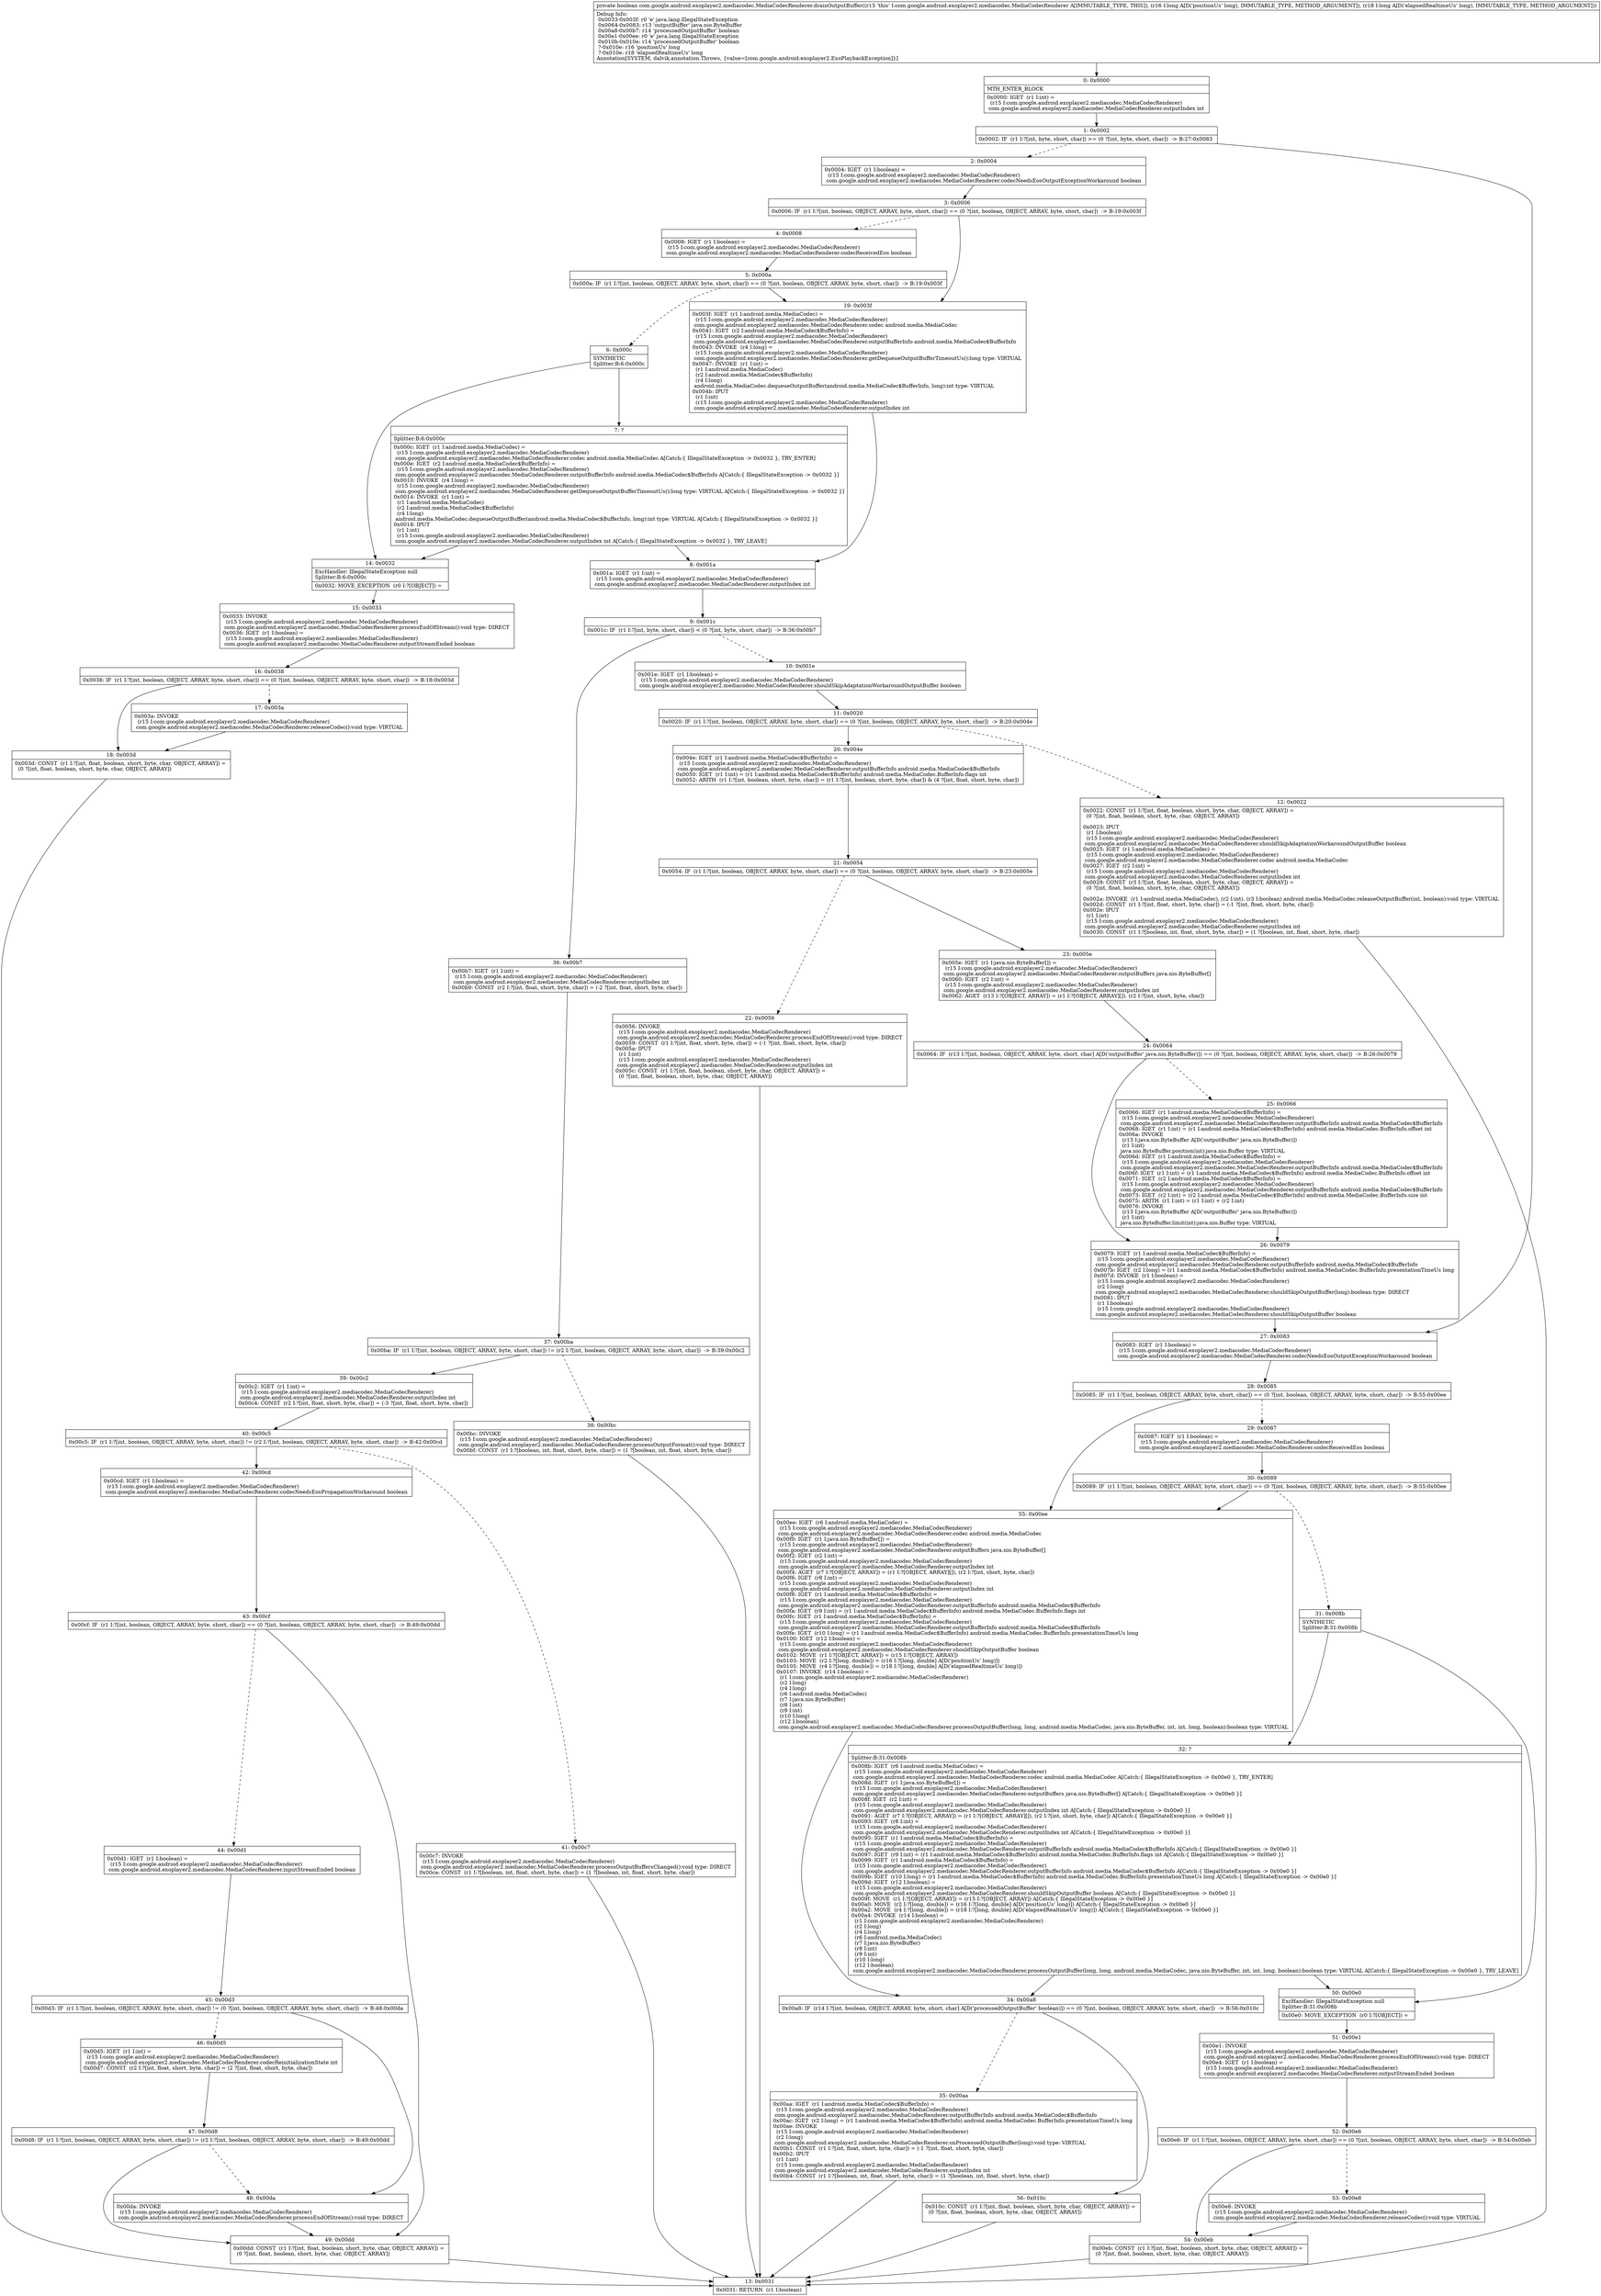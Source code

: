 digraph "CFG forcom.google.android.exoplayer2.mediacodec.MediaCodecRenderer.drainOutputBuffer(JJ)Z" {
Node_0 [shape=record,label="{0\:\ 0x0000|MTH_ENTER_BLOCK\l|0x0000: IGET  (r1 I:int) = \l  (r15 I:com.google.android.exoplayer2.mediacodec.MediaCodecRenderer)\l com.google.android.exoplayer2.mediacodec.MediaCodecRenderer.outputIndex int \l}"];
Node_1 [shape=record,label="{1\:\ 0x0002|0x0002: IF  (r1 I:?[int, byte, short, char]) \>= (0 ?[int, byte, short, char])  \-\> B:27:0x0083 \l}"];
Node_2 [shape=record,label="{2\:\ 0x0004|0x0004: IGET  (r1 I:boolean) = \l  (r15 I:com.google.android.exoplayer2.mediacodec.MediaCodecRenderer)\l com.google.android.exoplayer2.mediacodec.MediaCodecRenderer.codecNeedsEosOutputExceptionWorkaround boolean \l}"];
Node_3 [shape=record,label="{3\:\ 0x0006|0x0006: IF  (r1 I:?[int, boolean, OBJECT, ARRAY, byte, short, char]) == (0 ?[int, boolean, OBJECT, ARRAY, byte, short, char])  \-\> B:19:0x003f \l}"];
Node_4 [shape=record,label="{4\:\ 0x0008|0x0008: IGET  (r1 I:boolean) = \l  (r15 I:com.google.android.exoplayer2.mediacodec.MediaCodecRenderer)\l com.google.android.exoplayer2.mediacodec.MediaCodecRenderer.codecReceivedEos boolean \l}"];
Node_5 [shape=record,label="{5\:\ 0x000a|0x000a: IF  (r1 I:?[int, boolean, OBJECT, ARRAY, byte, short, char]) == (0 ?[int, boolean, OBJECT, ARRAY, byte, short, char])  \-\> B:19:0x003f \l}"];
Node_6 [shape=record,label="{6\:\ 0x000c|SYNTHETIC\lSplitter:B:6:0x000c\l}"];
Node_7 [shape=record,label="{7\:\ ?|Splitter:B:6:0x000c\l|0x000c: IGET  (r1 I:android.media.MediaCodec) = \l  (r15 I:com.google.android.exoplayer2.mediacodec.MediaCodecRenderer)\l com.google.android.exoplayer2.mediacodec.MediaCodecRenderer.codec android.media.MediaCodec A[Catch:\{ IllegalStateException \-\> 0x0032 \}, TRY_ENTER]\l0x000e: IGET  (r2 I:android.media.MediaCodec$BufferInfo) = \l  (r15 I:com.google.android.exoplayer2.mediacodec.MediaCodecRenderer)\l com.google.android.exoplayer2.mediacodec.MediaCodecRenderer.outputBufferInfo android.media.MediaCodec$BufferInfo A[Catch:\{ IllegalStateException \-\> 0x0032 \}]\l0x0010: INVOKE  (r4 I:long) = \l  (r15 I:com.google.android.exoplayer2.mediacodec.MediaCodecRenderer)\l com.google.android.exoplayer2.mediacodec.MediaCodecRenderer.getDequeueOutputBufferTimeoutUs():long type: VIRTUAL A[Catch:\{ IllegalStateException \-\> 0x0032 \}]\l0x0014: INVOKE  (r1 I:int) = \l  (r1 I:android.media.MediaCodec)\l  (r2 I:android.media.MediaCodec$BufferInfo)\l  (r4 I:long)\l android.media.MediaCodec.dequeueOutputBuffer(android.media.MediaCodec$BufferInfo, long):int type: VIRTUAL A[Catch:\{ IllegalStateException \-\> 0x0032 \}]\l0x0018: IPUT  \l  (r1 I:int)\l  (r15 I:com.google.android.exoplayer2.mediacodec.MediaCodecRenderer)\l com.google.android.exoplayer2.mediacodec.MediaCodecRenderer.outputIndex int A[Catch:\{ IllegalStateException \-\> 0x0032 \}, TRY_LEAVE]\l}"];
Node_8 [shape=record,label="{8\:\ 0x001a|0x001a: IGET  (r1 I:int) = \l  (r15 I:com.google.android.exoplayer2.mediacodec.MediaCodecRenderer)\l com.google.android.exoplayer2.mediacodec.MediaCodecRenderer.outputIndex int \l}"];
Node_9 [shape=record,label="{9\:\ 0x001c|0x001c: IF  (r1 I:?[int, byte, short, char]) \< (0 ?[int, byte, short, char])  \-\> B:36:0x00b7 \l}"];
Node_10 [shape=record,label="{10\:\ 0x001e|0x001e: IGET  (r1 I:boolean) = \l  (r15 I:com.google.android.exoplayer2.mediacodec.MediaCodecRenderer)\l com.google.android.exoplayer2.mediacodec.MediaCodecRenderer.shouldSkipAdaptationWorkaroundOutputBuffer boolean \l}"];
Node_11 [shape=record,label="{11\:\ 0x0020|0x0020: IF  (r1 I:?[int, boolean, OBJECT, ARRAY, byte, short, char]) == (0 ?[int, boolean, OBJECT, ARRAY, byte, short, char])  \-\> B:20:0x004e \l}"];
Node_12 [shape=record,label="{12\:\ 0x0022|0x0022: CONST  (r1 I:?[int, float, boolean, short, byte, char, OBJECT, ARRAY]) = \l  (0 ?[int, float, boolean, short, byte, char, OBJECT, ARRAY])\l \l0x0023: IPUT  \l  (r1 I:boolean)\l  (r15 I:com.google.android.exoplayer2.mediacodec.MediaCodecRenderer)\l com.google.android.exoplayer2.mediacodec.MediaCodecRenderer.shouldSkipAdaptationWorkaroundOutputBuffer boolean \l0x0025: IGET  (r1 I:android.media.MediaCodec) = \l  (r15 I:com.google.android.exoplayer2.mediacodec.MediaCodecRenderer)\l com.google.android.exoplayer2.mediacodec.MediaCodecRenderer.codec android.media.MediaCodec \l0x0027: IGET  (r2 I:int) = \l  (r15 I:com.google.android.exoplayer2.mediacodec.MediaCodecRenderer)\l com.google.android.exoplayer2.mediacodec.MediaCodecRenderer.outputIndex int \l0x0029: CONST  (r3 I:?[int, float, boolean, short, byte, char, OBJECT, ARRAY]) = \l  (0 ?[int, float, boolean, short, byte, char, OBJECT, ARRAY])\l \l0x002a: INVOKE  (r1 I:android.media.MediaCodec), (r2 I:int), (r3 I:boolean) android.media.MediaCodec.releaseOutputBuffer(int, boolean):void type: VIRTUAL \l0x002d: CONST  (r1 I:?[int, float, short, byte, char]) = (\-1 ?[int, float, short, byte, char]) \l0x002e: IPUT  \l  (r1 I:int)\l  (r15 I:com.google.android.exoplayer2.mediacodec.MediaCodecRenderer)\l com.google.android.exoplayer2.mediacodec.MediaCodecRenderer.outputIndex int \l0x0030: CONST  (r1 I:?[boolean, int, float, short, byte, char]) = (1 ?[boolean, int, float, short, byte, char]) \l}"];
Node_13 [shape=record,label="{13\:\ 0x0031|0x0031: RETURN  (r1 I:boolean) \l}"];
Node_14 [shape=record,label="{14\:\ 0x0032|ExcHandler: IllegalStateException null\lSplitter:B:6:0x000c\l|0x0032: MOVE_EXCEPTION  (r0 I:?[OBJECT]) =  \l}"];
Node_15 [shape=record,label="{15\:\ 0x0033|0x0033: INVOKE  \l  (r15 I:com.google.android.exoplayer2.mediacodec.MediaCodecRenderer)\l com.google.android.exoplayer2.mediacodec.MediaCodecRenderer.processEndOfStream():void type: DIRECT \l0x0036: IGET  (r1 I:boolean) = \l  (r15 I:com.google.android.exoplayer2.mediacodec.MediaCodecRenderer)\l com.google.android.exoplayer2.mediacodec.MediaCodecRenderer.outputStreamEnded boolean \l}"];
Node_16 [shape=record,label="{16\:\ 0x0038|0x0038: IF  (r1 I:?[int, boolean, OBJECT, ARRAY, byte, short, char]) == (0 ?[int, boolean, OBJECT, ARRAY, byte, short, char])  \-\> B:18:0x003d \l}"];
Node_17 [shape=record,label="{17\:\ 0x003a|0x003a: INVOKE  \l  (r15 I:com.google.android.exoplayer2.mediacodec.MediaCodecRenderer)\l com.google.android.exoplayer2.mediacodec.MediaCodecRenderer.releaseCodec():void type: VIRTUAL \l}"];
Node_18 [shape=record,label="{18\:\ 0x003d|0x003d: CONST  (r1 I:?[int, float, boolean, short, byte, char, OBJECT, ARRAY]) = \l  (0 ?[int, float, boolean, short, byte, char, OBJECT, ARRAY])\l \l}"];
Node_19 [shape=record,label="{19\:\ 0x003f|0x003f: IGET  (r1 I:android.media.MediaCodec) = \l  (r15 I:com.google.android.exoplayer2.mediacodec.MediaCodecRenderer)\l com.google.android.exoplayer2.mediacodec.MediaCodecRenderer.codec android.media.MediaCodec \l0x0041: IGET  (r2 I:android.media.MediaCodec$BufferInfo) = \l  (r15 I:com.google.android.exoplayer2.mediacodec.MediaCodecRenderer)\l com.google.android.exoplayer2.mediacodec.MediaCodecRenderer.outputBufferInfo android.media.MediaCodec$BufferInfo \l0x0043: INVOKE  (r4 I:long) = \l  (r15 I:com.google.android.exoplayer2.mediacodec.MediaCodecRenderer)\l com.google.android.exoplayer2.mediacodec.MediaCodecRenderer.getDequeueOutputBufferTimeoutUs():long type: VIRTUAL \l0x0047: INVOKE  (r1 I:int) = \l  (r1 I:android.media.MediaCodec)\l  (r2 I:android.media.MediaCodec$BufferInfo)\l  (r4 I:long)\l android.media.MediaCodec.dequeueOutputBuffer(android.media.MediaCodec$BufferInfo, long):int type: VIRTUAL \l0x004b: IPUT  \l  (r1 I:int)\l  (r15 I:com.google.android.exoplayer2.mediacodec.MediaCodecRenderer)\l com.google.android.exoplayer2.mediacodec.MediaCodecRenderer.outputIndex int \l}"];
Node_20 [shape=record,label="{20\:\ 0x004e|0x004e: IGET  (r1 I:android.media.MediaCodec$BufferInfo) = \l  (r15 I:com.google.android.exoplayer2.mediacodec.MediaCodecRenderer)\l com.google.android.exoplayer2.mediacodec.MediaCodecRenderer.outputBufferInfo android.media.MediaCodec$BufferInfo \l0x0050: IGET  (r1 I:int) = (r1 I:android.media.MediaCodec$BufferInfo) android.media.MediaCodec.BufferInfo.flags int \l0x0052: ARITH  (r1 I:?[int, boolean, short, byte, char]) = (r1 I:?[int, boolean, short, byte, char]) & (4 ?[int, float, short, byte, char]) \l}"];
Node_21 [shape=record,label="{21\:\ 0x0054|0x0054: IF  (r1 I:?[int, boolean, OBJECT, ARRAY, byte, short, char]) == (0 ?[int, boolean, OBJECT, ARRAY, byte, short, char])  \-\> B:23:0x005e \l}"];
Node_22 [shape=record,label="{22\:\ 0x0056|0x0056: INVOKE  \l  (r15 I:com.google.android.exoplayer2.mediacodec.MediaCodecRenderer)\l com.google.android.exoplayer2.mediacodec.MediaCodecRenderer.processEndOfStream():void type: DIRECT \l0x0059: CONST  (r1 I:?[int, float, short, byte, char]) = (\-1 ?[int, float, short, byte, char]) \l0x005a: IPUT  \l  (r1 I:int)\l  (r15 I:com.google.android.exoplayer2.mediacodec.MediaCodecRenderer)\l com.google.android.exoplayer2.mediacodec.MediaCodecRenderer.outputIndex int \l0x005c: CONST  (r1 I:?[int, float, boolean, short, byte, char, OBJECT, ARRAY]) = \l  (0 ?[int, float, boolean, short, byte, char, OBJECT, ARRAY])\l \l}"];
Node_23 [shape=record,label="{23\:\ 0x005e|0x005e: IGET  (r1 I:java.nio.ByteBuffer[]) = \l  (r15 I:com.google.android.exoplayer2.mediacodec.MediaCodecRenderer)\l com.google.android.exoplayer2.mediacodec.MediaCodecRenderer.outputBuffers java.nio.ByteBuffer[] \l0x0060: IGET  (r2 I:int) = \l  (r15 I:com.google.android.exoplayer2.mediacodec.MediaCodecRenderer)\l com.google.android.exoplayer2.mediacodec.MediaCodecRenderer.outputIndex int \l0x0062: AGET  (r13 I:?[OBJECT, ARRAY]) = (r1 I:?[OBJECT, ARRAY][]), (r2 I:?[int, short, byte, char]) \l}"];
Node_24 [shape=record,label="{24\:\ 0x0064|0x0064: IF  (r13 I:?[int, boolean, OBJECT, ARRAY, byte, short, char] A[D('outputBuffer' java.nio.ByteBuffer)]) == (0 ?[int, boolean, OBJECT, ARRAY, byte, short, char])  \-\> B:26:0x0079 \l}"];
Node_25 [shape=record,label="{25\:\ 0x0066|0x0066: IGET  (r1 I:android.media.MediaCodec$BufferInfo) = \l  (r15 I:com.google.android.exoplayer2.mediacodec.MediaCodecRenderer)\l com.google.android.exoplayer2.mediacodec.MediaCodecRenderer.outputBufferInfo android.media.MediaCodec$BufferInfo \l0x0068: IGET  (r1 I:int) = (r1 I:android.media.MediaCodec$BufferInfo) android.media.MediaCodec.BufferInfo.offset int \l0x006a: INVOKE  \l  (r13 I:java.nio.ByteBuffer A[D('outputBuffer' java.nio.ByteBuffer)])\l  (r1 I:int)\l java.nio.ByteBuffer.position(int):java.nio.Buffer type: VIRTUAL \l0x006d: IGET  (r1 I:android.media.MediaCodec$BufferInfo) = \l  (r15 I:com.google.android.exoplayer2.mediacodec.MediaCodecRenderer)\l com.google.android.exoplayer2.mediacodec.MediaCodecRenderer.outputBufferInfo android.media.MediaCodec$BufferInfo \l0x006f: IGET  (r1 I:int) = (r1 I:android.media.MediaCodec$BufferInfo) android.media.MediaCodec.BufferInfo.offset int \l0x0071: IGET  (r2 I:android.media.MediaCodec$BufferInfo) = \l  (r15 I:com.google.android.exoplayer2.mediacodec.MediaCodecRenderer)\l com.google.android.exoplayer2.mediacodec.MediaCodecRenderer.outputBufferInfo android.media.MediaCodec$BufferInfo \l0x0073: IGET  (r2 I:int) = (r2 I:android.media.MediaCodec$BufferInfo) android.media.MediaCodec.BufferInfo.size int \l0x0075: ARITH  (r1 I:int) = (r1 I:int) + (r2 I:int) \l0x0076: INVOKE  \l  (r13 I:java.nio.ByteBuffer A[D('outputBuffer' java.nio.ByteBuffer)])\l  (r1 I:int)\l java.nio.ByteBuffer.limit(int):java.nio.Buffer type: VIRTUAL \l}"];
Node_26 [shape=record,label="{26\:\ 0x0079|0x0079: IGET  (r1 I:android.media.MediaCodec$BufferInfo) = \l  (r15 I:com.google.android.exoplayer2.mediacodec.MediaCodecRenderer)\l com.google.android.exoplayer2.mediacodec.MediaCodecRenderer.outputBufferInfo android.media.MediaCodec$BufferInfo \l0x007b: IGET  (r2 I:long) = (r1 I:android.media.MediaCodec$BufferInfo) android.media.MediaCodec.BufferInfo.presentationTimeUs long \l0x007d: INVOKE  (r1 I:boolean) = \l  (r15 I:com.google.android.exoplayer2.mediacodec.MediaCodecRenderer)\l  (r2 I:long)\l com.google.android.exoplayer2.mediacodec.MediaCodecRenderer.shouldSkipOutputBuffer(long):boolean type: DIRECT \l0x0081: IPUT  \l  (r1 I:boolean)\l  (r15 I:com.google.android.exoplayer2.mediacodec.MediaCodecRenderer)\l com.google.android.exoplayer2.mediacodec.MediaCodecRenderer.shouldSkipOutputBuffer boolean \l}"];
Node_27 [shape=record,label="{27\:\ 0x0083|0x0083: IGET  (r1 I:boolean) = \l  (r15 I:com.google.android.exoplayer2.mediacodec.MediaCodecRenderer)\l com.google.android.exoplayer2.mediacodec.MediaCodecRenderer.codecNeedsEosOutputExceptionWorkaround boolean \l}"];
Node_28 [shape=record,label="{28\:\ 0x0085|0x0085: IF  (r1 I:?[int, boolean, OBJECT, ARRAY, byte, short, char]) == (0 ?[int, boolean, OBJECT, ARRAY, byte, short, char])  \-\> B:55:0x00ee \l}"];
Node_29 [shape=record,label="{29\:\ 0x0087|0x0087: IGET  (r1 I:boolean) = \l  (r15 I:com.google.android.exoplayer2.mediacodec.MediaCodecRenderer)\l com.google.android.exoplayer2.mediacodec.MediaCodecRenderer.codecReceivedEos boolean \l}"];
Node_30 [shape=record,label="{30\:\ 0x0089|0x0089: IF  (r1 I:?[int, boolean, OBJECT, ARRAY, byte, short, char]) == (0 ?[int, boolean, OBJECT, ARRAY, byte, short, char])  \-\> B:55:0x00ee \l}"];
Node_31 [shape=record,label="{31\:\ 0x008b|SYNTHETIC\lSplitter:B:31:0x008b\l}"];
Node_32 [shape=record,label="{32\:\ ?|Splitter:B:31:0x008b\l|0x008b: IGET  (r6 I:android.media.MediaCodec) = \l  (r15 I:com.google.android.exoplayer2.mediacodec.MediaCodecRenderer)\l com.google.android.exoplayer2.mediacodec.MediaCodecRenderer.codec android.media.MediaCodec A[Catch:\{ IllegalStateException \-\> 0x00e0 \}, TRY_ENTER]\l0x008d: IGET  (r1 I:java.nio.ByteBuffer[]) = \l  (r15 I:com.google.android.exoplayer2.mediacodec.MediaCodecRenderer)\l com.google.android.exoplayer2.mediacodec.MediaCodecRenderer.outputBuffers java.nio.ByteBuffer[] A[Catch:\{ IllegalStateException \-\> 0x00e0 \}]\l0x008f: IGET  (r2 I:int) = \l  (r15 I:com.google.android.exoplayer2.mediacodec.MediaCodecRenderer)\l com.google.android.exoplayer2.mediacodec.MediaCodecRenderer.outputIndex int A[Catch:\{ IllegalStateException \-\> 0x00e0 \}]\l0x0091: AGET  (r7 I:?[OBJECT, ARRAY]) = (r1 I:?[OBJECT, ARRAY][]), (r2 I:?[int, short, byte, char]) A[Catch:\{ IllegalStateException \-\> 0x00e0 \}]\l0x0093: IGET  (r8 I:int) = \l  (r15 I:com.google.android.exoplayer2.mediacodec.MediaCodecRenderer)\l com.google.android.exoplayer2.mediacodec.MediaCodecRenderer.outputIndex int A[Catch:\{ IllegalStateException \-\> 0x00e0 \}]\l0x0095: IGET  (r1 I:android.media.MediaCodec$BufferInfo) = \l  (r15 I:com.google.android.exoplayer2.mediacodec.MediaCodecRenderer)\l com.google.android.exoplayer2.mediacodec.MediaCodecRenderer.outputBufferInfo android.media.MediaCodec$BufferInfo A[Catch:\{ IllegalStateException \-\> 0x00e0 \}]\l0x0097: IGET  (r9 I:int) = (r1 I:android.media.MediaCodec$BufferInfo) android.media.MediaCodec.BufferInfo.flags int A[Catch:\{ IllegalStateException \-\> 0x00e0 \}]\l0x0099: IGET  (r1 I:android.media.MediaCodec$BufferInfo) = \l  (r15 I:com.google.android.exoplayer2.mediacodec.MediaCodecRenderer)\l com.google.android.exoplayer2.mediacodec.MediaCodecRenderer.outputBufferInfo android.media.MediaCodec$BufferInfo A[Catch:\{ IllegalStateException \-\> 0x00e0 \}]\l0x009b: IGET  (r10 I:long) = (r1 I:android.media.MediaCodec$BufferInfo) android.media.MediaCodec.BufferInfo.presentationTimeUs long A[Catch:\{ IllegalStateException \-\> 0x00e0 \}]\l0x009d: IGET  (r12 I:boolean) = \l  (r15 I:com.google.android.exoplayer2.mediacodec.MediaCodecRenderer)\l com.google.android.exoplayer2.mediacodec.MediaCodecRenderer.shouldSkipOutputBuffer boolean A[Catch:\{ IllegalStateException \-\> 0x00e0 \}]\l0x009f: MOVE  (r1 I:?[OBJECT, ARRAY]) = (r15 I:?[OBJECT, ARRAY]) A[Catch:\{ IllegalStateException \-\> 0x00e0 \}]\l0x00a0: MOVE  (r2 I:?[long, double]) = (r16 I:?[long, double] A[D('positionUs' long)]) A[Catch:\{ IllegalStateException \-\> 0x00e0 \}]\l0x00a2: MOVE  (r4 I:?[long, double]) = (r18 I:?[long, double] A[D('elapsedRealtimeUs' long)]) A[Catch:\{ IllegalStateException \-\> 0x00e0 \}]\l0x00a4: INVOKE  (r14 I:boolean) = \l  (r1 I:com.google.android.exoplayer2.mediacodec.MediaCodecRenderer)\l  (r2 I:long)\l  (r4 I:long)\l  (r6 I:android.media.MediaCodec)\l  (r7 I:java.nio.ByteBuffer)\l  (r8 I:int)\l  (r9 I:int)\l  (r10 I:long)\l  (r12 I:boolean)\l com.google.android.exoplayer2.mediacodec.MediaCodecRenderer.processOutputBuffer(long, long, android.media.MediaCodec, java.nio.ByteBuffer, int, int, long, boolean):boolean type: VIRTUAL A[Catch:\{ IllegalStateException \-\> 0x00e0 \}, TRY_LEAVE]\l}"];
Node_34 [shape=record,label="{34\:\ 0x00a8|0x00a8: IF  (r14 I:?[int, boolean, OBJECT, ARRAY, byte, short, char] A[D('processedOutputBuffer' boolean)]) == (0 ?[int, boolean, OBJECT, ARRAY, byte, short, char])  \-\> B:56:0x010c \l}"];
Node_35 [shape=record,label="{35\:\ 0x00aa|0x00aa: IGET  (r1 I:android.media.MediaCodec$BufferInfo) = \l  (r15 I:com.google.android.exoplayer2.mediacodec.MediaCodecRenderer)\l com.google.android.exoplayer2.mediacodec.MediaCodecRenderer.outputBufferInfo android.media.MediaCodec$BufferInfo \l0x00ac: IGET  (r2 I:long) = (r1 I:android.media.MediaCodec$BufferInfo) android.media.MediaCodec.BufferInfo.presentationTimeUs long \l0x00ae: INVOKE  \l  (r15 I:com.google.android.exoplayer2.mediacodec.MediaCodecRenderer)\l  (r2 I:long)\l com.google.android.exoplayer2.mediacodec.MediaCodecRenderer.onProcessedOutputBuffer(long):void type: VIRTUAL \l0x00b1: CONST  (r1 I:?[int, float, short, byte, char]) = (\-1 ?[int, float, short, byte, char]) \l0x00b2: IPUT  \l  (r1 I:int)\l  (r15 I:com.google.android.exoplayer2.mediacodec.MediaCodecRenderer)\l com.google.android.exoplayer2.mediacodec.MediaCodecRenderer.outputIndex int \l0x00b4: CONST  (r1 I:?[boolean, int, float, short, byte, char]) = (1 ?[boolean, int, float, short, byte, char]) \l}"];
Node_36 [shape=record,label="{36\:\ 0x00b7|0x00b7: IGET  (r1 I:int) = \l  (r15 I:com.google.android.exoplayer2.mediacodec.MediaCodecRenderer)\l com.google.android.exoplayer2.mediacodec.MediaCodecRenderer.outputIndex int \l0x00b9: CONST  (r2 I:?[int, float, short, byte, char]) = (\-2 ?[int, float, short, byte, char]) \l}"];
Node_37 [shape=record,label="{37\:\ 0x00ba|0x00ba: IF  (r1 I:?[int, boolean, OBJECT, ARRAY, byte, short, char]) != (r2 I:?[int, boolean, OBJECT, ARRAY, byte, short, char])  \-\> B:39:0x00c2 \l}"];
Node_38 [shape=record,label="{38\:\ 0x00bc|0x00bc: INVOKE  \l  (r15 I:com.google.android.exoplayer2.mediacodec.MediaCodecRenderer)\l com.google.android.exoplayer2.mediacodec.MediaCodecRenderer.processOutputFormat():void type: DIRECT \l0x00bf: CONST  (r1 I:?[boolean, int, float, short, byte, char]) = (1 ?[boolean, int, float, short, byte, char]) \l}"];
Node_39 [shape=record,label="{39\:\ 0x00c2|0x00c2: IGET  (r1 I:int) = \l  (r15 I:com.google.android.exoplayer2.mediacodec.MediaCodecRenderer)\l com.google.android.exoplayer2.mediacodec.MediaCodecRenderer.outputIndex int \l0x00c4: CONST  (r2 I:?[int, float, short, byte, char]) = (\-3 ?[int, float, short, byte, char]) \l}"];
Node_40 [shape=record,label="{40\:\ 0x00c5|0x00c5: IF  (r1 I:?[int, boolean, OBJECT, ARRAY, byte, short, char]) != (r2 I:?[int, boolean, OBJECT, ARRAY, byte, short, char])  \-\> B:42:0x00cd \l}"];
Node_41 [shape=record,label="{41\:\ 0x00c7|0x00c7: INVOKE  \l  (r15 I:com.google.android.exoplayer2.mediacodec.MediaCodecRenderer)\l com.google.android.exoplayer2.mediacodec.MediaCodecRenderer.processOutputBuffersChanged():void type: DIRECT \l0x00ca: CONST  (r1 I:?[boolean, int, float, short, byte, char]) = (1 ?[boolean, int, float, short, byte, char]) \l}"];
Node_42 [shape=record,label="{42\:\ 0x00cd|0x00cd: IGET  (r1 I:boolean) = \l  (r15 I:com.google.android.exoplayer2.mediacodec.MediaCodecRenderer)\l com.google.android.exoplayer2.mediacodec.MediaCodecRenderer.codecNeedsEosPropagationWorkaround boolean \l}"];
Node_43 [shape=record,label="{43\:\ 0x00cf|0x00cf: IF  (r1 I:?[int, boolean, OBJECT, ARRAY, byte, short, char]) == (0 ?[int, boolean, OBJECT, ARRAY, byte, short, char])  \-\> B:49:0x00dd \l}"];
Node_44 [shape=record,label="{44\:\ 0x00d1|0x00d1: IGET  (r1 I:boolean) = \l  (r15 I:com.google.android.exoplayer2.mediacodec.MediaCodecRenderer)\l com.google.android.exoplayer2.mediacodec.MediaCodecRenderer.inputStreamEnded boolean \l}"];
Node_45 [shape=record,label="{45\:\ 0x00d3|0x00d3: IF  (r1 I:?[int, boolean, OBJECT, ARRAY, byte, short, char]) != (0 ?[int, boolean, OBJECT, ARRAY, byte, short, char])  \-\> B:48:0x00da \l}"];
Node_46 [shape=record,label="{46\:\ 0x00d5|0x00d5: IGET  (r1 I:int) = \l  (r15 I:com.google.android.exoplayer2.mediacodec.MediaCodecRenderer)\l com.google.android.exoplayer2.mediacodec.MediaCodecRenderer.codecReinitializationState int \l0x00d7: CONST  (r2 I:?[int, float, short, byte, char]) = (2 ?[int, float, short, byte, char]) \l}"];
Node_47 [shape=record,label="{47\:\ 0x00d8|0x00d8: IF  (r1 I:?[int, boolean, OBJECT, ARRAY, byte, short, char]) != (r2 I:?[int, boolean, OBJECT, ARRAY, byte, short, char])  \-\> B:49:0x00dd \l}"];
Node_48 [shape=record,label="{48\:\ 0x00da|0x00da: INVOKE  \l  (r15 I:com.google.android.exoplayer2.mediacodec.MediaCodecRenderer)\l com.google.android.exoplayer2.mediacodec.MediaCodecRenderer.processEndOfStream():void type: DIRECT \l}"];
Node_49 [shape=record,label="{49\:\ 0x00dd|0x00dd: CONST  (r1 I:?[int, float, boolean, short, byte, char, OBJECT, ARRAY]) = \l  (0 ?[int, float, boolean, short, byte, char, OBJECT, ARRAY])\l \l}"];
Node_50 [shape=record,label="{50\:\ 0x00e0|ExcHandler: IllegalStateException null\lSplitter:B:31:0x008b\l|0x00e0: MOVE_EXCEPTION  (r0 I:?[OBJECT]) =  \l}"];
Node_51 [shape=record,label="{51\:\ 0x00e1|0x00e1: INVOKE  \l  (r15 I:com.google.android.exoplayer2.mediacodec.MediaCodecRenderer)\l com.google.android.exoplayer2.mediacodec.MediaCodecRenderer.processEndOfStream():void type: DIRECT \l0x00e4: IGET  (r1 I:boolean) = \l  (r15 I:com.google.android.exoplayer2.mediacodec.MediaCodecRenderer)\l com.google.android.exoplayer2.mediacodec.MediaCodecRenderer.outputStreamEnded boolean \l}"];
Node_52 [shape=record,label="{52\:\ 0x00e6|0x00e6: IF  (r1 I:?[int, boolean, OBJECT, ARRAY, byte, short, char]) == (0 ?[int, boolean, OBJECT, ARRAY, byte, short, char])  \-\> B:54:0x00eb \l}"];
Node_53 [shape=record,label="{53\:\ 0x00e8|0x00e8: INVOKE  \l  (r15 I:com.google.android.exoplayer2.mediacodec.MediaCodecRenderer)\l com.google.android.exoplayer2.mediacodec.MediaCodecRenderer.releaseCodec():void type: VIRTUAL \l}"];
Node_54 [shape=record,label="{54\:\ 0x00eb|0x00eb: CONST  (r1 I:?[int, float, boolean, short, byte, char, OBJECT, ARRAY]) = \l  (0 ?[int, float, boolean, short, byte, char, OBJECT, ARRAY])\l \l}"];
Node_55 [shape=record,label="{55\:\ 0x00ee|0x00ee: IGET  (r6 I:android.media.MediaCodec) = \l  (r15 I:com.google.android.exoplayer2.mediacodec.MediaCodecRenderer)\l com.google.android.exoplayer2.mediacodec.MediaCodecRenderer.codec android.media.MediaCodec \l0x00f0: IGET  (r1 I:java.nio.ByteBuffer[]) = \l  (r15 I:com.google.android.exoplayer2.mediacodec.MediaCodecRenderer)\l com.google.android.exoplayer2.mediacodec.MediaCodecRenderer.outputBuffers java.nio.ByteBuffer[] \l0x00f2: IGET  (r2 I:int) = \l  (r15 I:com.google.android.exoplayer2.mediacodec.MediaCodecRenderer)\l com.google.android.exoplayer2.mediacodec.MediaCodecRenderer.outputIndex int \l0x00f4: AGET  (r7 I:?[OBJECT, ARRAY]) = (r1 I:?[OBJECT, ARRAY][]), (r2 I:?[int, short, byte, char]) \l0x00f6: IGET  (r8 I:int) = \l  (r15 I:com.google.android.exoplayer2.mediacodec.MediaCodecRenderer)\l com.google.android.exoplayer2.mediacodec.MediaCodecRenderer.outputIndex int \l0x00f8: IGET  (r1 I:android.media.MediaCodec$BufferInfo) = \l  (r15 I:com.google.android.exoplayer2.mediacodec.MediaCodecRenderer)\l com.google.android.exoplayer2.mediacodec.MediaCodecRenderer.outputBufferInfo android.media.MediaCodec$BufferInfo \l0x00fa: IGET  (r9 I:int) = (r1 I:android.media.MediaCodec$BufferInfo) android.media.MediaCodec.BufferInfo.flags int \l0x00fc: IGET  (r1 I:android.media.MediaCodec$BufferInfo) = \l  (r15 I:com.google.android.exoplayer2.mediacodec.MediaCodecRenderer)\l com.google.android.exoplayer2.mediacodec.MediaCodecRenderer.outputBufferInfo android.media.MediaCodec$BufferInfo \l0x00fe: IGET  (r10 I:long) = (r1 I:android.media.MediaCodec$BufferInfo) android.media.MediaCodec.BufferInfo.presentationTimeUs long \l0x0100: IGET  (r12 I:boolean) = \l  (r15 I:com.google.android.exoplayer2.mediacodec.MediaCodecRenderer)\l com.google.android.exoplayer2.mediacodec.MediaCodecRenderer.shouldSkipOutputBuffer boolean \l0x0102: MOVE  (r1 I:?[OBJECT, ARRAY]) = (r15 I:?[OBJECT, ARRAY]) \l0x0103: MOVE  (r2 I:?[long, double]) = (r16 I:?[long, double] A[D('positionUs' long)]) \l0x0105: MOVE  (r4 I:?[long, double]) = (r18 I:?[long, double] A[D('elapsedRealtimeUs' long)]) \l0x0107: INVOKE  (r14 I:boolean) = \l  (r1 I:com.google.android.exoplayer2.mediacodec.MediaCodecRenderer)\l  (r2 I:long)\l  (r4 I:long)\l  (r6 I:android.media.MediaCodec)\l  (r7 I:java.nio.ByteBuffer)\l  (r8 I:int)\l  (r9 I:int)\l  (r10 I:long)\l  (r12 I:boolean)\l com.google.android.exoplayer2.mediacodec.MediaCodecRenderer.processOutputBuffer(long, long, android.media.MediaCodec, java.nio.ByteBuffer, int, int, long, boolean):boolean type: VIRTUAL \l}"];
Node_56 [shape=record,label="{56\:\ 0x010c|0x010c: CONST  (r1 I:?[int, float, boolean, short, byte, char, OBJECT, ARRAY]) = \l  (0 ?[int, float, boolean, short, byte, char, OBJECT, ARRAY])\l \l}"];
MethodNode[shape=record,label="{private boolean com.google.android.exoplayer2.mediacodec.MediaCodecRenderer.drainOutputBuffer((r15 'this' I:com.google.android.exoplayer2.mediacodec.MediaCodecRenderer A[IMMUTABLE_TYPE, THIS]), (r16 I:long A[D('positionUs' long), IMMUTABLE_TYPE, METHOD_ARGUMENT]), (r18 I:long A[D('elapsedRealtimeUs' long), IMMUTABLE_TYPE, METHOD_ARGUMENT]))  | Debug Info:\l  0x0033\-0x003f: r0 'e' java.lang.IllegalStateException\l  0x0064\-0x0083: r13 'outputBuffer' java.nio.ByteBuffer\l  0x00a8\-0x00b7: r14 'processedOutputBuffer' boolean\l  0x00e1\-0x00ee: r0 'e' java.lang.IllegalStateException\l  0x010b\-0x010e: r14 'processedOutputBuffer' boolean\l  ?\-0x010e: r16 'positionUs' long\l  ?\-0x010e: r18 'elapsedRealtimeUs' long\lAnnotation[SYSTEM, dalvik.annotation.Throws, \{value=[com.google.android.exoplayer2.ExoPlaybackException]\}]\l}"];
MethodNode -> Node_0;
Node_0 -> Node_1;
Node_1 -> Node_2[style=dashed];
Node_1 -> Node_27;
Node_2 -> Node_3;
Node_3 -> Node_4[style=dashed];
Node_3 -> Node_19;
Node_4 -> Node_5;
Node_5 -> Node_6[style=dashed];
Node_5 -> Node_19;
Node_6 -> Node_7;
Node_6 -> Node_14;
Node_7 -> Node_8;
Node_7 -> Node_14;
Node_8 -> Node_9;
Node_9 -> Node_10[style=dashed];
Node_9 -> Node_36;
Node_10 -> Node_11;
Node_11 -> Node_12[style=dashed];
Node_11 -> Node_20;
Node_12 -> Node_13;
Node_14 -> Node_15;
Node_15 -> Node_16;
Node_16 -> Node_17[style=dashed];
Node_16 -> Node_18;
Node_17 -> Node_18;
Node_18 -> Node_13;
Node_19 -> Node_8;
Node_20 -> Node_21;
Node_21 -> Node_22[style=dashed];
Node_21 -> Node_23;
Node_22 -> Node_13;
Node_23 -> Node_24;
Node_24 -> Node_25[style=dashed];
Node_24 -> Node_26;
Node_25 -> Node_26;
Node_26 -> Node_27;
Node_27 -> Node_28;
Node_28 -> Node_29[style=dashed];
Node_28 -> Node_55;
Node_29 -> Node_30;
Node_30 -> Node_31[style=dashed];
Node_30 -> Node_55;
Node_31 -> Node_32;
Node_31 -> Node_50;
Node_32 -> Node_50;
Node_32 -> Node_34;
Node_34 -> Node_35[style=dashed];
Node_34 -> Node_56;
Node_35 -> Node_13;
Node_36 -> Node_37;
Node_37 -> Node_38[style=dashed];
Node_37 -> Node_39;
Node_38 -> Node_13;
Node_39 -> Node_40;
Node_40 -> Node_41[style=dashed];
Node_40 -> Node_42;
Node_41 -> Node_13;
Node_42 -> Node_43;
Node_43 -> Node_44[style=dashed];
Node_43 -> Node_49;
Node_44 -> Node_45;
Node_45 -> Node_46[style=dashed];
Node_45 -> Node_48;
Node_46 -> Node_47;
Node_47 -> Node_48[style=dashed];
Node_47 -> Node_49;
Node_48 -> Node_49;
Node_49 -> Node_13;
Node_50 -> Node_51;
Node_51 -> Node_52;
Node_52 -> Node_53[style=dashed];
Node_52 -> Node_54;
Node_53 -> Node_54;
Node_54 -> Node_13;
Node_55 -> Node_34;
Node_56 -> Node_13;
}


